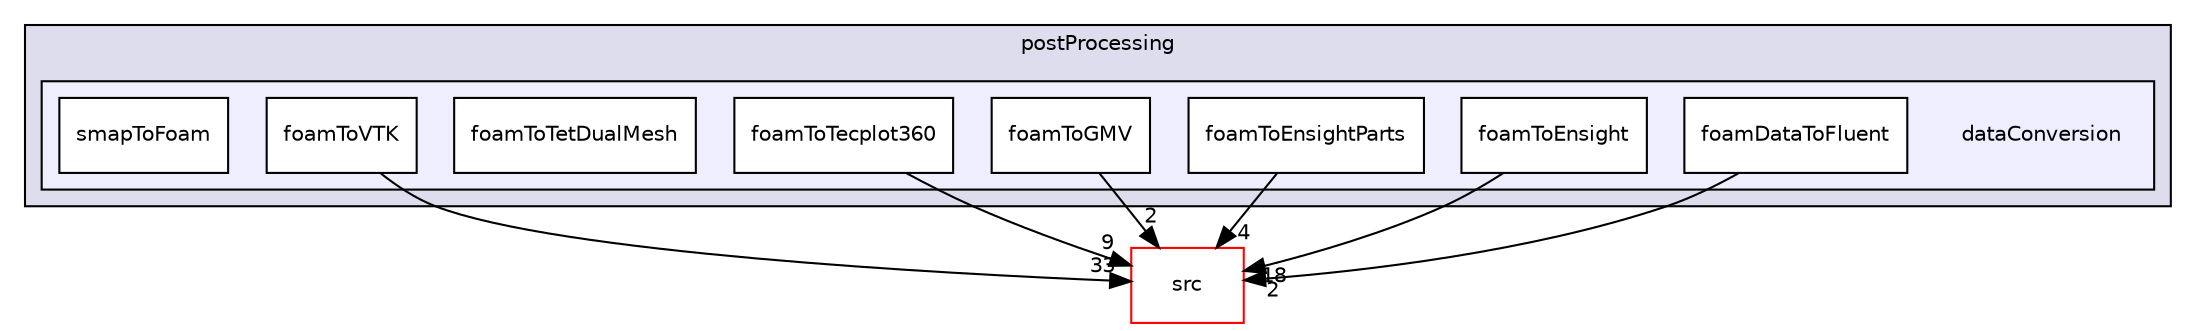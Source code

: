 digraph "applications/utilities/postProcessing/dataConversion" {
  bgcolor=transparent;
  compound=true
  node [ fontsize="10", fontname="Helvetica"];
  edge [ labelfontsize="10", labelfontname="Helvetica"];
  subgraph clusterdir_b0c2b0d6e5b08bdff054b28f26ba51e7 {
    graph [ bgcolor="#ddddee", pencolor="black", label="postProcessing" fontname="Helvetica", fontsize="10", URL="dir_b0c2b0d6e5b08bdff054b28f26ba51e7.html"]
  subgraph clusterdir_287a8ee951d3c46055211652d30251ed {
    graph [ bgcolor="#eeeeff", pencolor="black", label="" URL="dir_287a8ee951d3c46055211652d30251ed.html"];
    dir_287a8ee951d3c46055211652d30251ed [shape=plaintext label="dataConversion"];
    dir_d841843742a638154a465fad4c10fd96 [shape=box label="foamDataToFluent" color="black" fillcolor="white" style="filled" URL="dir_d841843742a638154a465fad4c10fd96.html"];
    dir_b6d44d03429d59376377c3fdbf970503 [shape=box label="foamToEnsight" color="black" fillcolor="white" style="filled" URL="dir_b6d44d03429d59376377c3fdbf970503.html"];
    dir_fb646177685f95a3958e9560007bd602 [shape=box label="foamToEnsightParts" color="black" fillcolor="white" style="filled" URL="dir_fb646177685f95a3958e9560007bd602.html"];
    dir_f51c38cbd2cfe15d2372eda7968eb47d [shape=box label="foamToGMV" color="black" fillcolor="white" style="filled" URL="dir_f51c38cbd2cfe15d2372eda7968eb47d.html"];
    dir_cfa6bef2dd8d881288ad2478ebe3d405 [shape=box label="foamToTecplot360" color="black" fillcolor="white" style="filled" URL="dir_cfa6bef2dd8d881288ad2478ebe3d405.html"];
    dir_b20f4e7e983e511c716513c337bb3841 [shape=box label="foamToTetDualMesh" color="black" fillcolor="white" style="filled" URL="dir_b20f4e7e983e511c716513c337bb3841.html"];
    dir_f73f3a59aefc419d78bd8216641486ec [shape=box label="foamToVTK" color="black" fillcolor="white" style="filled" URL="dir_f73f3a59aefc419d78bd8216641486ec.html"];
    dir_a7930e31a09226ecf91e5acc3e8ffb66 [shape=box label="smapToFoam" color="black" fillcolor="white" style="filled" URL="dir_a7930e31a09226ecf91e5acc3e8ffb66.html"];
  }
  }
  dir_68267d1309a1af8e8297ef4c3efbcdba [shape=box label="src" color="red" URL="dir_68267d1309a1af8e8297ef4c3efbcdba.html"];
  dir_d841843742a638154a465fad4c10fd96->dir_68267d1309a1af8e8297ef4c3efbcdba [headlabel="2", labeldistance=1.5 headhref="dir_000622_000736.html"];
  dir_f51c38cbd2cfe15d2372eda7968eb47d->dir_68267d1309a1af8e8297ef4c3efbcdba [headlabel="2", labeldistance=1.5 headhref="dir_000624_000736.html"];
  dir_cfa6bef2dd8d881288ad2478ebe3d405->dir_68267d1309a1af8e8297ef4c3efbcdba [headlabel="9", labeldistance=1.5 headhref="dir_000625_000736.html"];
  dir_f73f3a59aefc419d78bd8216641486ec->dir_68267d1309a1af8e8297ef4c3efbcdba [headlabel="33", labeldistance=1.5 headhref="dir_000596_000736.html"];
  dir_fb646177685f95a3958e9560007bd602->dir_68267d1309a1af8e8297ef4c3efbcdba [headlabel="4", labeldistance=1.5 headhref="dir_000483_000736.html"];
  dir_b6d44d03429d59376377c3fdbf970503->dir_68267d1309a1af8e8297ef4c3efbcdba [headlabel="18", labeldistance=1.5 headhref="dir_000623_000736.html"];
}
